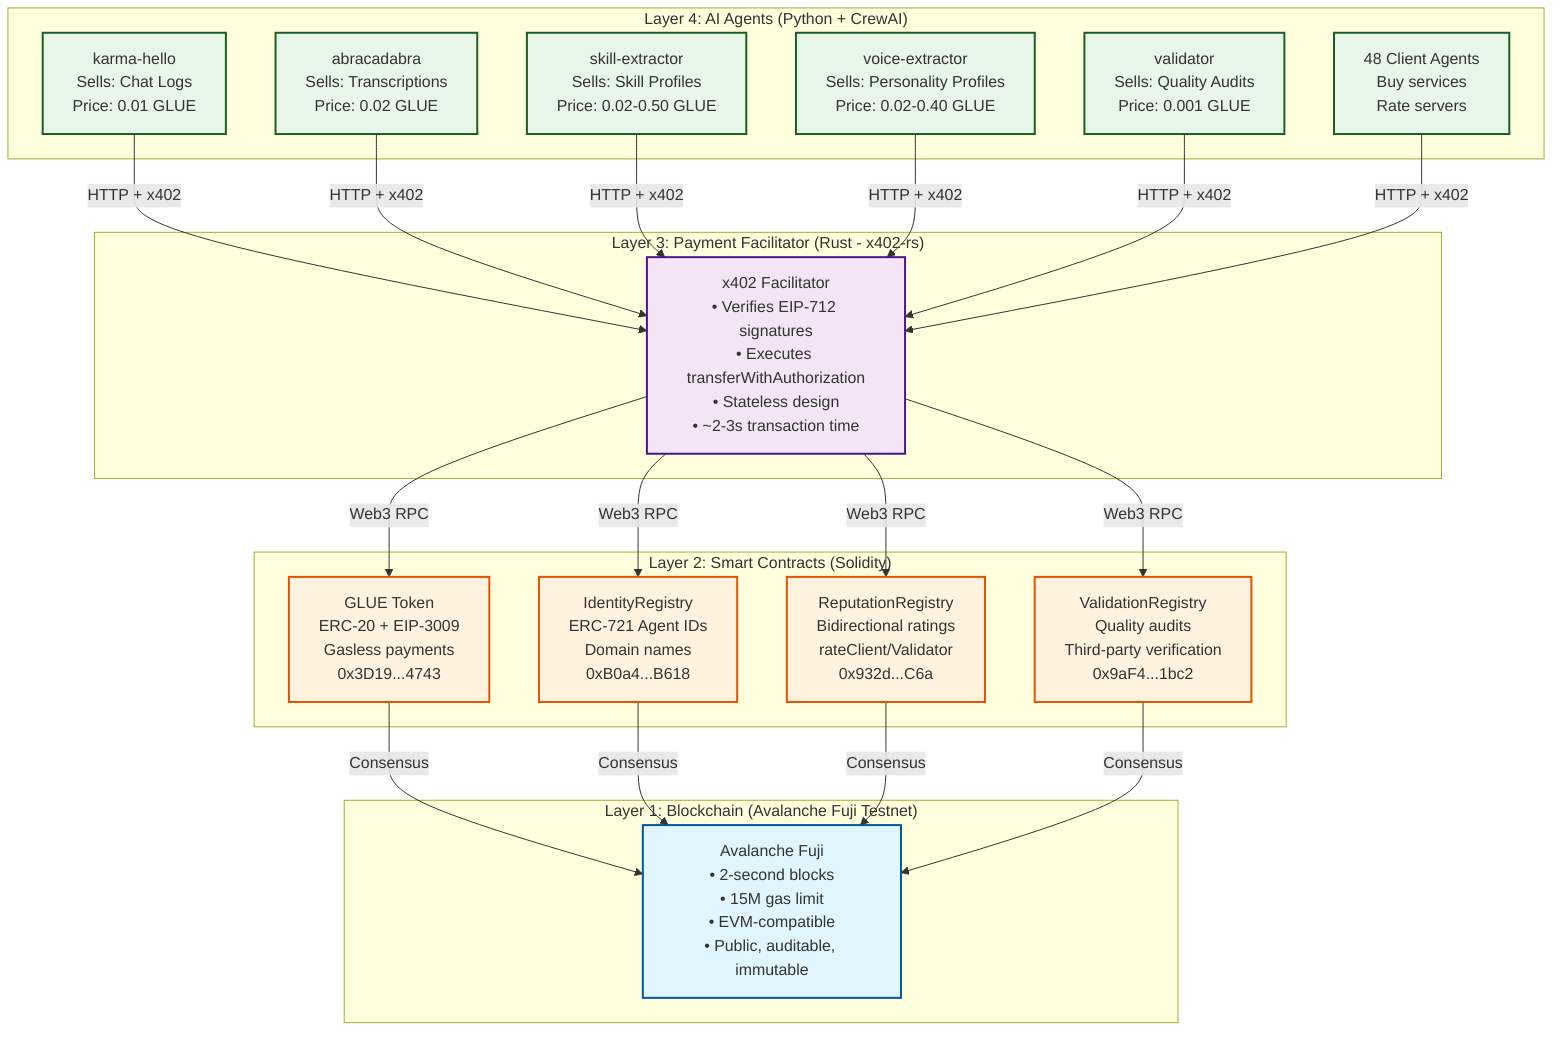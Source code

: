 %% Karmacadabra System Architecture - 4 Layers
%% This diagram shows the complete stack from blockchain to AI agents

graph TB
    subgraph Layer4["Layer 4: AI Agents (Python + CrewAI)"]
        KH[karma-hello<br/>Sells: Chat Logs<br/>Price: 0.01 GLUE]
        AB[abracadabra<br/>Sells: Transcriptions<br/>Price: 0.02 GLUE]
        SE[skill-extractor<br/>Sells: Skill Profiles<br/>Price: 0.02-0.50 GLUE]
        VE[voice-extractor<br/>Sells: Personality Profiles<br/>Price: 0.02-0.40 GLUE]
        VAL[validator<br/>Sells: Quality Audits<br/>Price: 0.001 GLUE]
        CLIENT[48 Client Agents<br/>Buy services<br/>Rate servers]
    end

    subgraph Layer3["Layer 3: Payment Facilitator (Rust - x402-rs)"]
        FACI[x402 Facilitator<br/>• Verifies EIP-712 signatures<br/>• Executes transferWithAuthorization<br/>• Stateless design<br/>• ~2-3s transaction time]
    end

    subgraph Layer2["Layer 2: Smart Contracts (Solidity)"]
        GLUE[GLUE Token<br/>ERC-20 + EIP-3009<br/>Gasless payments<br/>0x3D19...4743]
        ID[IdentityRegistry<br/>ERC-721 Agent IDs<br/>Domain names<br/>0xB0a4...B618]
        REP[ReputationRegistry<br/>Bidirectional ratings<br/>rateClient/Validator<br/>0x932d...C6a]
        VALID[ValidationRegistry<br/>Quality audits<br/>Third-party verification<br/>0x9aF4...1bc2]
    end

    subgraph Layer1["Layer 1: Blockchain (Avalanche Fuji Testnet)"]
        CHAIN[Avalanche Fuji<br/>• 2-second blocks<br/>• 15M gas limit<br/>• EVM-compatible<br/>• Public, auditable, immutable]
    end

    %% Connections between layers
    KH -->|HTTP + x402| FACI
    AB -->|HTTP + x402| FACI
    SE -->|HTTP + x402| FACI
    VE -->|HTTP + x402| FACI
    VAL -->|HTTP + x402| FACI
    CLIENT -->|HTTP + x402| FACI

    FACI -->|Web3 RPC| GLUE
    FACI -->|Web3 RPC| ID
    FACI -->|Web3 RPC| REP
    FACI -->|Web3 RPC| VALID

    GLUE -->|Consensus| CHAIN
    ID -->|Consensus| CHAIN
    REP -->|Consensus| CHAIN
    VALID -->|Consensus| CHAIN

    %% Styling
    classDef layer1 fill:#e1f5ff,stroke:#01579b,stroke-width:2px
    classDef layer2 fill:#fff3e0,stroke:#e65100,stroke-width:2px
    classDef layer3 fill:#f3e5f5,stroke:#4a148c,stroke-width:2px
    classDef layer4 fill:#e8f5e9,stroke:#1b5e20,stroke-width:2px

    class CHAIN layer1
    class GLUE,ID,REP,VALID layer2
    class FACI layer3
    class KH,AB,SE,VE,VAL,CLIENT layer4